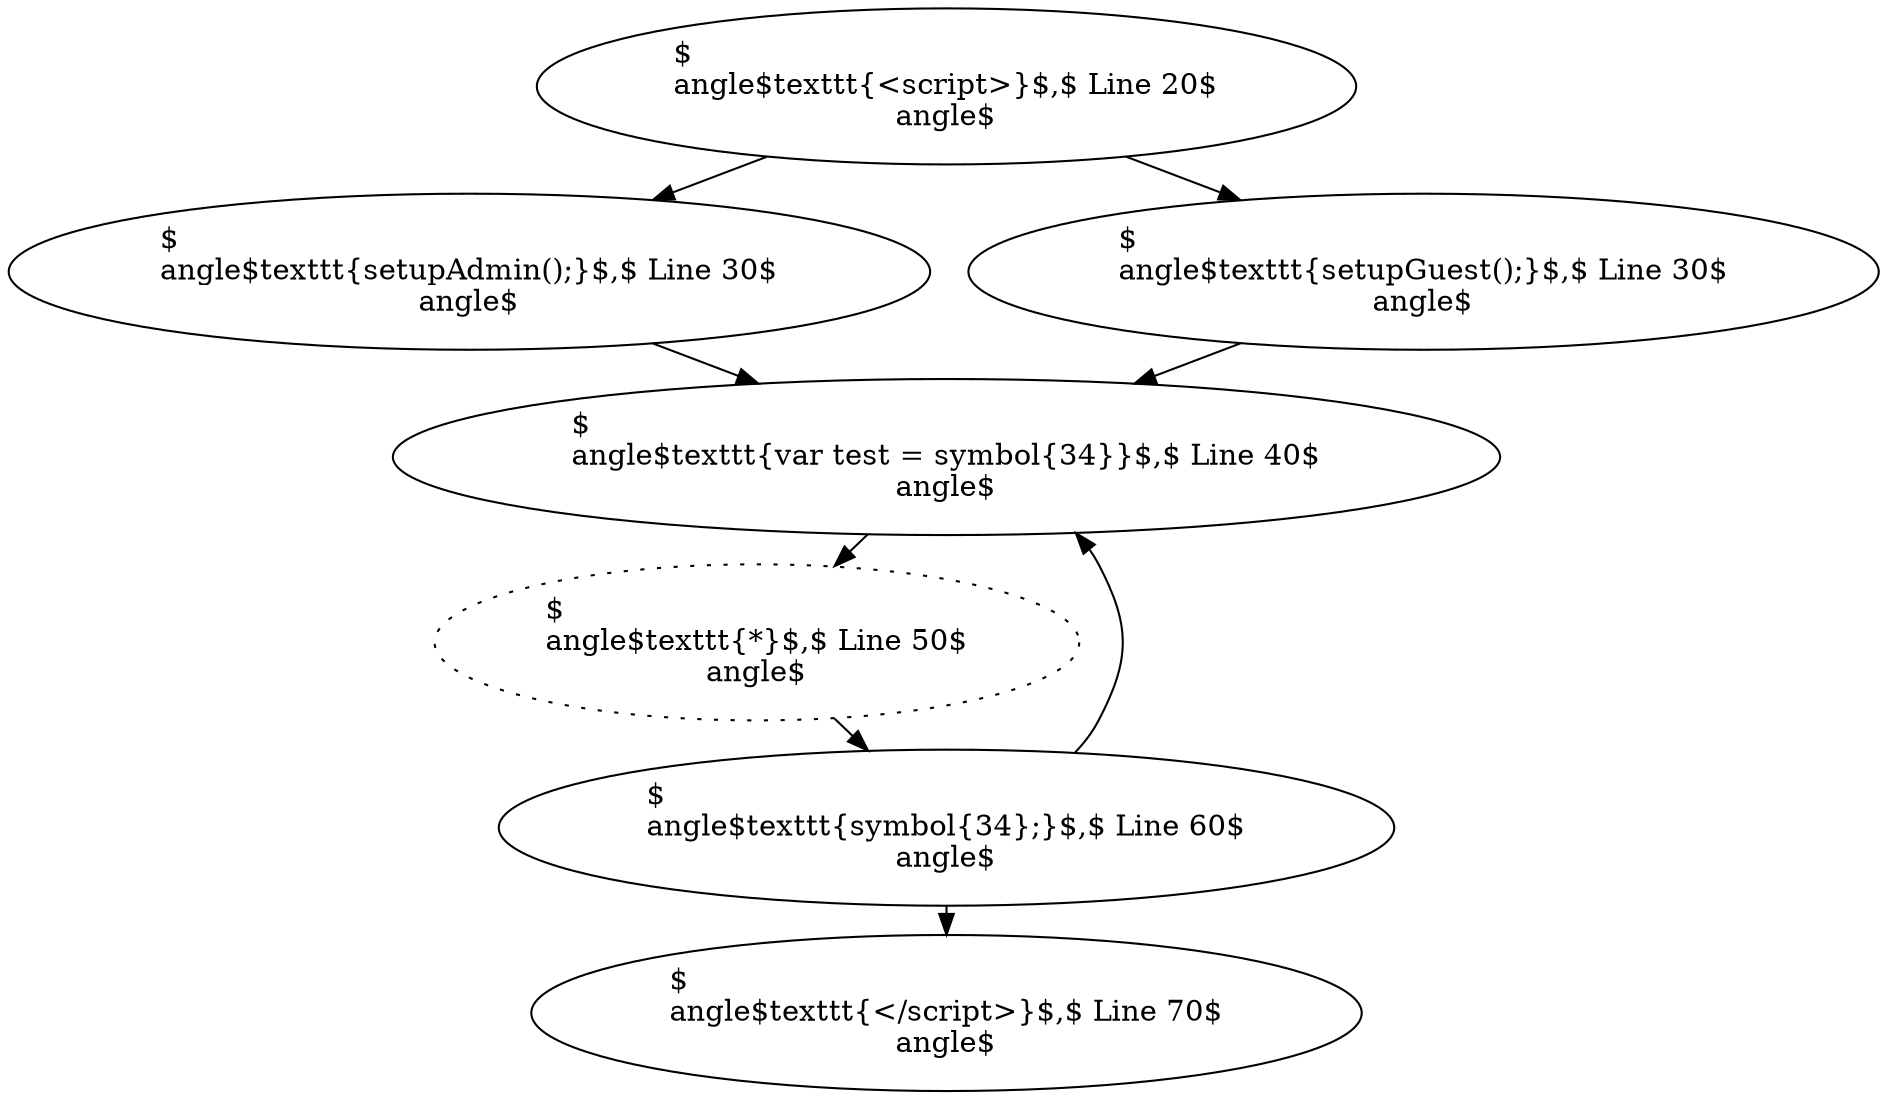 digraph G{
	rankdir=TB;
	ranksep=".2";
		
	1 [label="$\langle$\texttt{<script>}$,$ Line 20$\rangle$"];
	2 [label="$\langle$\texttt{setupAdmin();}$,$ Line 30$\rangle$"];
	3 [label="$\langle$\texttt{setupGuest();}$,$ Line 30$\rangle$"];

	4 [label="$\langle$\texttt{var test = \symbol{34}}$,$ Line 40$\rangle$", style="line width=3pt"];
	5 [label="$\langle$\texttt{*}$,$ Line 50$\rangle$", style="line width=3pt, dotted"];
	6 [label="$\langle$\texttt{\symbol{34};}$,$ Line 60$\rangle$", style="line width=3pt"];
	
	7 [label="$\langle$\texttt{</script>}$,$ Line 70$\rangle$"];

	1 -> 2;
	1 -> 3;

	2 -> 4;
	3 -> 4;

	4 -> 5;
	5 -> 6;
	6 -> 4;
	6 -> 7;
}
	
	